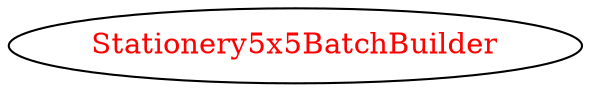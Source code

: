 digraph dependencyGraph {
 concentrate=true;
 ranksep="2.0";
 rankdir="LR"; 
 splines="ortho";
"Stationery5x5BatchBuilder" [fontcolor="red"];
}